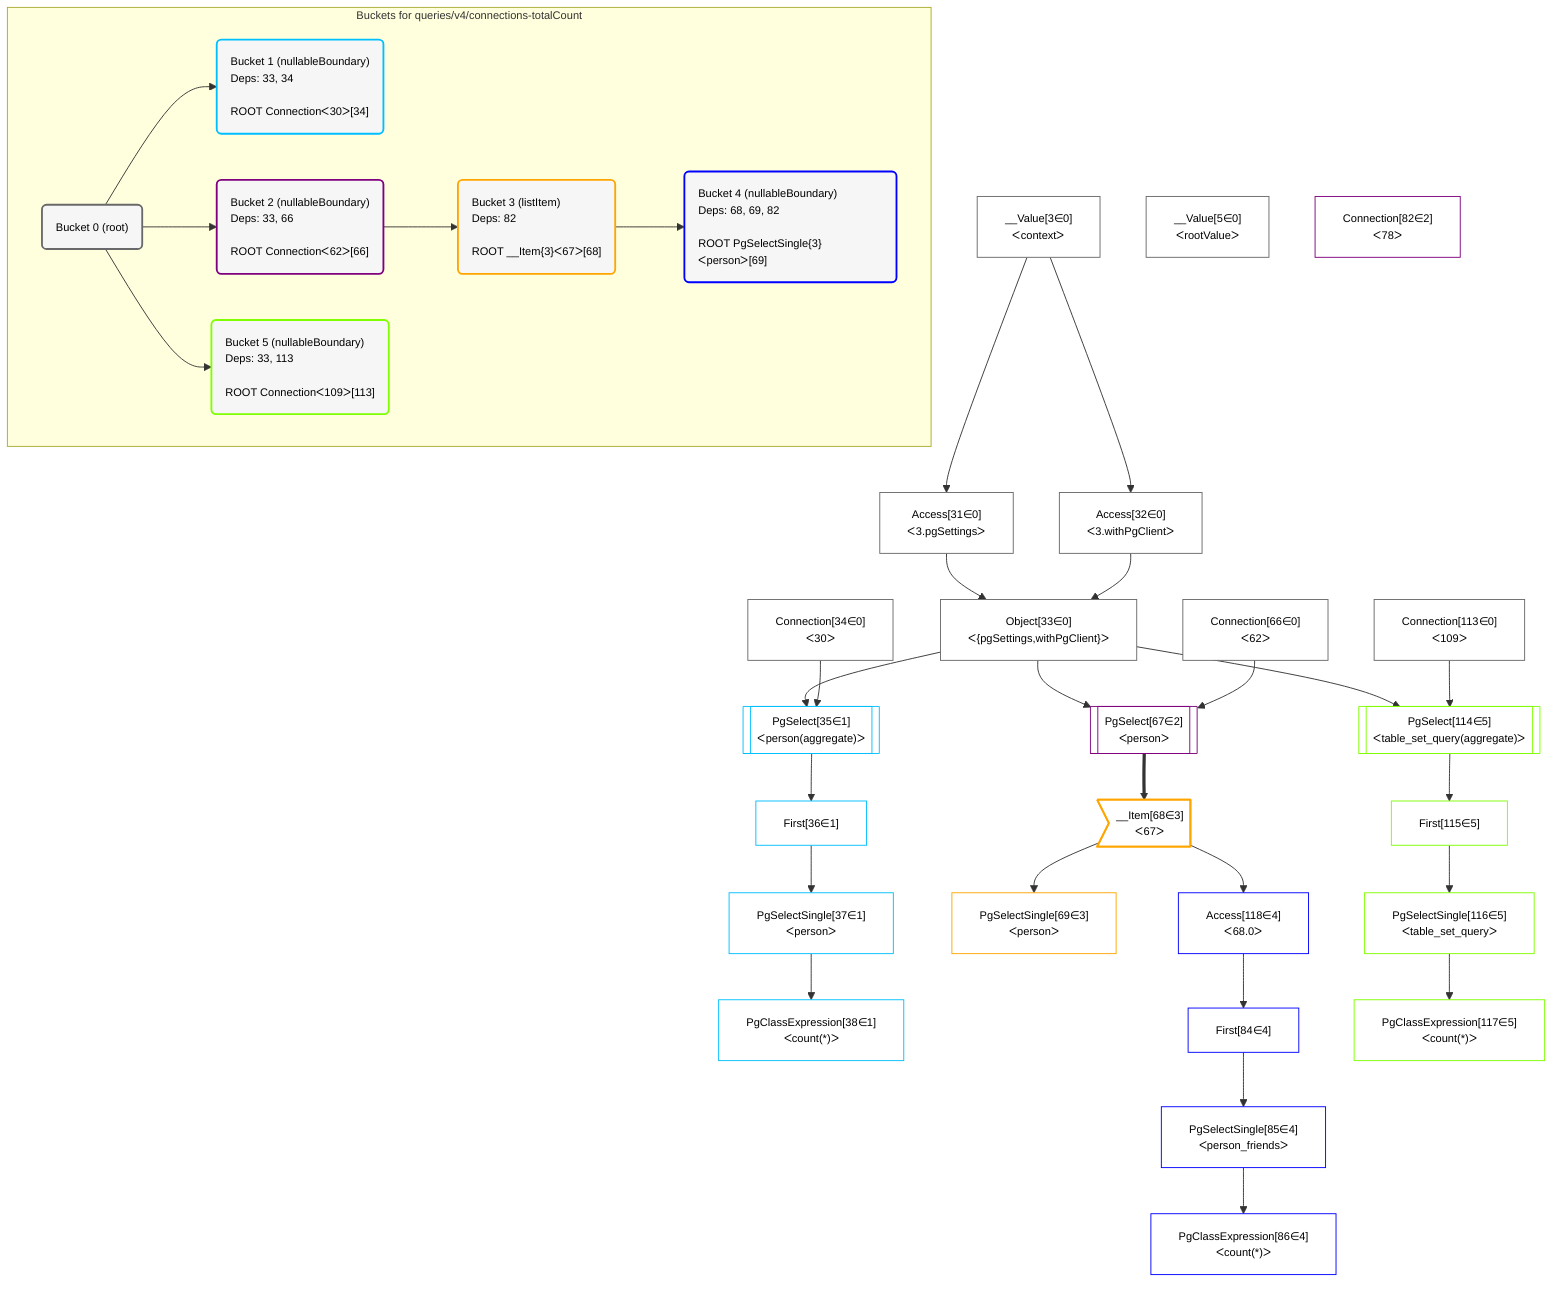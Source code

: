 %%{init: {'themeVariables': { 'fontSize': '12px'}}}%%
graph TD
    classDef path fill:#eee,stroke:#000,color:#000
    classDef plan fill:#fff,stroke-width:1px,color:#000
    classDef itemplan fill:#fff,stroke-width:2px,color:#000
    classDef sideeffectplan fill:#f00,stroke-width:2px,color:#000
    classDef bucket fill:#f6f6f6,color:#000,stroke-width:2px,text-align:left


    %% define steps
    __Value3["__Value[3∈0]<br />ᐸcontextᐳ"]:::plan
    __Value5["__Value[5∈0]<br />ᐸrootValueᐳ"]:::plan
    Access31["Access[31∈0]<br />ᐸ3.pgSettingsᐳ"]:::plan
    Access32["Access[32∈0]<br />ᐸ3.withPgClientᐳ"]:::plan
    Object33["Object[33∈0]<br />ᐸ{pgSettings,withPgClient}ᐳ"]:::plan
    Connection34["Connection[34∈0]<br />ᐸ30ᐳ"]:::plan
    PgSelect35[["PgSelect[35∈1]<br />ᐸperson(aggregate)ᐳ"]]:::plan
    First36["First[36∈1]"]:::plan
    PgSelectSingle37["PgSelectSingle[37∈1]<br />ᐸpersonᐳ"]:::plan
    PgClassExpression38["PgClassExpression[38∈1]<br />ᐸcount(*)ᐳ"]:::plan
    Connection66["Connection[66∈0]<br />ᐸ62ᐳ"]:::plan
    PgSelect67[["PgSelect[67∈2]<br />ᐸpersonᐳ"]]:::plan
    __Item68>"__Item[68∈3]<br />ᐸ67ᐳ"]:::itemplan
    PgSelectSingle69["PgSelectSingle[69∈3]<br />ᐸpersonᐳ"]:::plan
    Connection82["Connection[82∈2]<br />ᐸ78ᐳ"]:::plan
    Access118["Access[118∈4]<br />ᐸ68.0ᐳ"]:::plan
    First84["First[84∈4]"]:::plan
    PgSelectSingle85["PgSelectSingle[85∈4]<br />ᐸperson_friendsᐳ"]:::plan
    PgClassExpression86["PgClassExpression[86∈4]<br />ᐸcount(*)ᐳ"]:::plan
    Connection113["Connection[113∈0]<br />ᐸ109ᐳ"]:::plan
    PgSelect114[["PgSelect[114∈5]<br />ᐸtable_set_query(aggregate)ᐳ"]]:::plan
    First115["First[115∈5]"]:::plan
    PgSelectSingle116["PgSelectSingle[116∈5]<br />ᐸtable_set_queryᐳ"]:::plan
    PgClassExpression117["PgClassExpression[117∈5]<br />ᐸcount(*)ᐳ"]:::plan

    %% plan dependencies
    __Value3 --> Access31
    __Value3 --> Access32
    Access31 & Access32 --> Object33
    Object33 & Connection34 --> PgSelect35
    PgSelect35 --> First36
    First36 --> PgSelectSingle37
    PgSelectSingle37 --> PgClassExpression38
    Object33 & Connection66 --> PgSelect67
    PgSelect67 ==> __Item68
    __Item68 --> PgSelectSingle69
    __Item68 --> Access118
    Access118 --> First84
    First84 --> PgSelectSingle85
    PgSelectSingle85 --> PgClassExpression86
    Object33 & Connection113 --> PgSelect114
    PgSelect114 --> First115
    First115 --> PgSelectSingle116
    PgSelectSingle116 --> PgClassExpression117

    subgraph "Buckets for queries/v4/connections-totalCount"
    Bucket0("Bucket 0 (root)"):::bucket
    classDef bucket0 stroke:#696969
    class Bucket0,__Value3,__Value5,Access31,Access32,Object33,Connection34,Connection66,Connection113 bucket0
    Bucket1("Bucket 1 (nullableBoundary)<br />Deps: 33, 34<br /><br />ROOT Connectionᐸ30ᐳ[34]"):::bucket
    classDef bucket1 stroke:#00bfff
    class Bucket1,PgSelect35,First36,PgSelectSingle37,PgClassExpression38 bucket1
    Bucket2("Bucket 2 (nullableBoundary)<br />Deps: 33, 66<br /><br />ROOT Connectionᐸ62ᐳ[66]"):::bucket
    classDef bucket2 stroke:#7f007f
    class Bucket2,PgSelect67,Connection82 bucket2
    Bucket3("Bucket 3 (listItem)<br />Deps: 82<br /><br />ROOT __Item{3}ᐸ67ᐳ[68]"):::bucket
    classDef bucket3 stroke:#ffa500
    class Bucket3,__Item68,PgSelectSingle69 bucket3
    Bucket4("Bucket 4 (nullableBoundary)<br />Deps: 68, 69, 82<br /><br />ROOT PgSelectSingle{3}ᐸpersonᐳ[69]"):::bucket
    classDef bucket4 stroke:#0000ff
    class Bucket4,First84,PgSelectSingle85,PgClassExpression86,Access118 bucket4
    Bucket5("Bucket 5 (nullableBoundary)<br />Deps: 33, 113<br /><br />ROOT Connectionᐸ109ᐳ[113]"):::bucket
    classDef bucket5 stroke:#7fff00
    class Bucket5,PgSelect114,First115,PgSelectSingle116,PgClassExpression117 bucket5
    Bucket0 --> Bucket1 & Bucket2 & Bucket5
    Bucket2 --> Bucket3
    Bucket3 --> Bucket4
    end